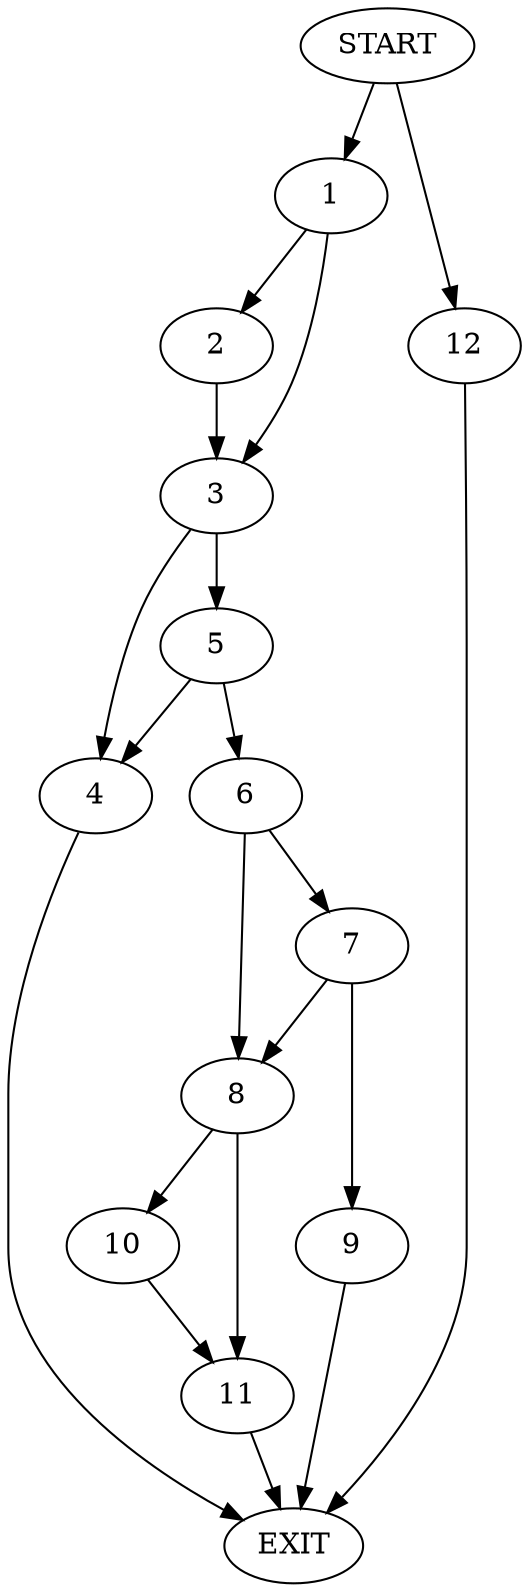 digraph {
0 [label="START"]
13 [label="EXIT"]
0 -> 1
1 -> 2
1 -> 3
3 -> 4
3 -> 5
2 -> 3
4 -> 13
5 -> 6
5 -> 4
6 -> 7
6 -> 8
7 -> 9
7 -> 8
8 -> 10
8 -> 11
9 -> 13
11 -> 13
10 -> 11
0 -> 12
12 -> 13
}
